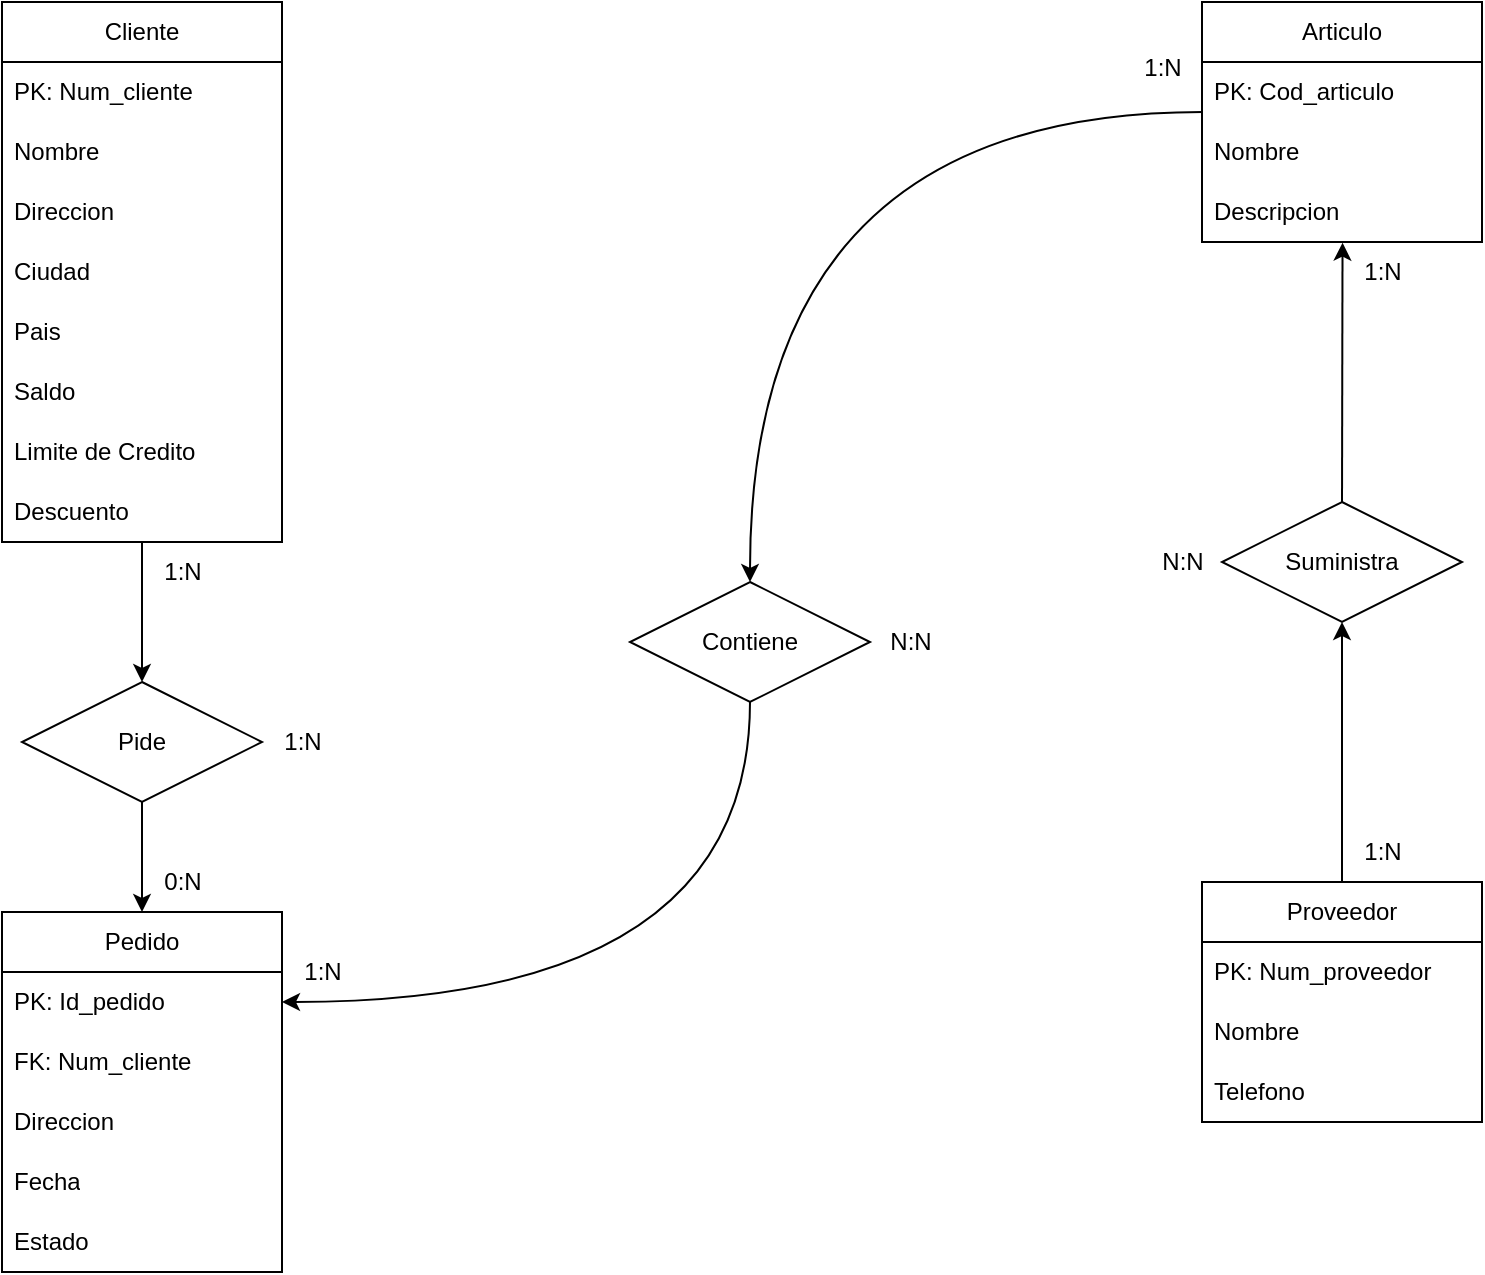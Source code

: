 <mxfile version="24.0.2" type="github">
  <diagram name="Página-1" id="kAnOpgZXaPXEC-2AFAyy">
    <mxGraphModel dx="1180" dy="745" grid="1" gridSize="10" guides="1" tooltips="1" connect="1" arrows="1" fold="1" page="1" pageScale="1" pageWidth="827" pageHeight="1169" math="0" shadow="0">
      <root>
        <mxCell id="0" />
        <mxCell id="1" parent="0" />
        <mxCell id="HW5p817uhVkBrxmgj_0z-40" style="edgeStyle=orthogonalEdgeStyle;rounded=0;orthogonalLoop=1;jettySize=auto;html=1;entryX=0.5;entryY=0;entryDx=0;entryDy=0;curved=1;" parent="1" source="HW5p817uhVkBrxmgj_0z-1" target="HW5p817uhVkBrxmgj_0z-33" edge="1">
          <mxGeometry relative="1" as="geometry" />
        </mxCell>
        <mxCell id="HW5p817uhVkBrxmgj_0z-1" value="Cliente" style="swimlane;fontStyle=0;childLayout=stackLayout;horizontal=1;startSize=30;horizontalStack=0;resizeParent=1;resizeParentMax=0;resizeLast=0;collapsible=1;marginBottom=0;whiteSpace=wrap;html=1;" parent="1" vertex="1">
          <mxGeometry x="40" y="40" width="140" height="270" as="geometry" />
        </mxCell>
        <mxCell id="HW5p817uhVkBrxmgj_0z-2" value="PK: Num_cliente" style="text;strokeColor=none;fillColor=none;align=left;verticalAlign=middle;spacingLeft=4;spacingRight=4;overflow=hidden;points=[[0,0.5],[1,0.5]];portConstraint=eastwest;rotatable=0;whiteSpace=wrap;html=1;" parent="HW5p817uhVkBrxmgj_0z-1" vertex="1">
          <mxGeometry y="30" width="140" height="30" as="geometry" />
        </mxCell>
        <mxCell id="HW5p817uhVkBrxmgj_0z-3" value="Nombre" style="text;strokeColor=none;fillColor=none;align=left;verticalAlign=middle;spacingLeft=4;spacingRight=4;overflow=hidden;points=[[0,0.5],[1,0.5]];portConstraint=eastwest;rotatable=0;whiteSpace=wrap;html=1;" parent="HW5p817uhVkBrxmgj_0z-1" vertex="1">
          <mxGeometry y="60" width="140" height="30" as="geometry" />
        </mxCell>
        <mxCell id="HW5p817uhVkBrxmgj_0z-4" value="Direccion" style="text;strokeColor=none;fillColor=none;align=left;verticalAlign=middle;spacingLeft=4;spacingRight=4;overflow=hidden;points=[[0,0.5],[1,0.5]];portConstraint=eastwest;rotatable=0;whiteSpace=wrap;html=1;" parent="HW5p817uhVkBrxmgj_0z-1" vertex="1">
          <mxGeometry y="90" width="140" height="30" as="geometry" />
        </mxCell>
        <mxCell id="HW5p817uhVkBrxmgj_0z-5" value="Ciudad" style="text;strokeColor=none;fillColor=none;align=left;verticalAlign=middle;spacingLeft=4;spacingRight=4;overflow=hidden;points=[[0,0.5],[1,0.5]];portConstraint=eastwest;rotatable=0;whiteSpace=wrap;html=1;" parent="HW5p817uhVkBrxmgj_0z-1" vertex="1">
          <mxGeometry y="120" width="140" height="30" as="geometry" />
        </mxCell>
        <mxCell id="HW5p817uhVkBrxmgj_0z-6" value="Pais" style="text;strokeColor=none;fillColor=none;align=left;verticalAlign=middle;spacingLeft=4;spacingRight=4;overflow=hidden;points=[[0,0.5],[1,0.5]];portConstraint=eastwest;rotatable=0;whiteSpace=wrap;html=1;" parent="HW5p817uhVkBrxmgj_0z-1" vertex="1">
          <mxGeometry y="150" width="140" height="30" as="geometry" />
        </mxCell>
        <mxCell id="HW5p817uhVkBrxmgj_0z-7" value="Saldo" style="text;strokeColor=none;fillColor=none;align=left;verticalAlign=middle;spacingLeft=4;spacingRight=4;overflow=hidden;points=[[0,0.5],[1,0.5]];portConstraint=eastwest;rotatable=0;whiteSpace=wrap;html=1;" parent="HW5p817uhVkBrxmgj_0z-1" vertex="1">
          <mxGeometry y="180" width="140" height="30" as="geometry" />
        </mxCell>
        <mxCell id="HW5p817uhVkBrxmgj_0z-8" value="Limite de Credito" style="text;strokeColor=none;fillColor=none;align=left;verticalAlign=middle;spacingLeft=4;spacingRight=4;overflow=hidden;points=[[0,0.5],[1,0.5]];portConstraint=eastwest;rotatable=0;whiteSpace=wrap;html=1;" parent="HW5p817uhVkBrxmgj_0z-1" vertex="1">
          <mxGeometry y="210" width="140" height="30" as="geometry" />
        </mxCell>
        <mxCell id="HW5p817uhVkBrxmgj_0z-9" value="Descuento" style="text;strokeColor=none;fillColor=none;align=left;verticalAlign=middle;spacingLeft=4;spacingRight=4;overflow=hidden;points=[[0,0.5],[1,0.5]];portConstraint=eastwest;rotatable=0;whiteSpace=wrap;html=1;" parent="HW5p817uhVkBrxmgj_0z-1" vertex="1">
          <mxGeometry y="240" width="140" height="30" as="geometry" />
        </mxCell>
        <mxCell id="HW5p817uhVkBrxmgj_0z-10" value="Articulo" style="swimlane;fontStyle=0;childLayout=stackLayout;horizontal=1;startSize=30;horizontalStack=0;resizeParent=1;resizeParentMax=0;resizeLast=0;collapsible=1;marginBottom=0;whiteSpace=wrap;html=1;" parent="1" vertex="1">
          <mxGeometry x="640" y="40" width="140" height="120" as="geometry" />
        </mxCell>
        <mxCell id="HW5p817uhVkBrxmgj_0z-11" value="PK: Cod_articulo" style="text;strokeColor=none;fillColor=none;align=left;verticalAlign=middle;spacingLeft=4;spacingRight=4;overflow=hidden;points=[[0,0.5],[1,0.5]];portConstraint=eastwest;rotatable=0;whiteSpace=wrap;html=1;" parent="HW5p817uhVkBrxmgj_0z-10" vertex="1">
          <mxGeometry y="30" width="140" height="30" as="geometry" />
        </mxCell>
        <mxCell id="HW5p817uhVkBrxmgj_0z-12" value="Nombre" style="text;strokeColor=none;fillColor=none;align=left;verticalAlign=middle;spacingLeft=4;spacingRight=4;overflow=hidden;points=[[0,0.5],[1,0.5]];portConstraint=eastwest;rotatable=0;whiteSpace=wrap;html=1;" parent="HW5p817uhVkBrxmgj_0z-10" vertex="1">
          <mxGeometry y="60" width="140" height="30" as="geometry" />
        </mxCell>
        <mxCell id="HW5p817uhVkBrxmgj_0z-13" value="Descripcion" style="text;strokeColor=none;fillColor=none;align=left;verticalAlign=middle;spacingLeft=4;spacingRight=4;overflow=hidden;points=[[0,0.5],[1,0.5]];portConstraint=eastwest;rotatable=0;whiteSpace=wrap;html=1;" parent="HW5p817uhVkBrxmgj_0z-10" vertex="1">
          <mxGeometry y="90" width="140" height="30" as="geometry" />
        </mxCell>
        <mxCell id="HW5p817uhVkBrxmgj_0z-19" value="Pedido" style="swimlane;fontStyle=0;childLayout=stackLayout;horizontal=1;startSize=30;horizontalStack=0;resizeParent=1;resizeParentMax=0;resizeLast=0;collapsible=1;marginBottom=0;whiteSpace=wrap;html=1;" parent="1" vertex="1">
          <mxGeometry x="40" y="495" width="140" height="180" as="geometry" />
        </mxCell>
        <mxCell id="HW5p817uhVkBrxmgj_0z-20" value="PK: Id_pedido" style="text;strokeColor=none;fillColor=none;align=left;verticalAlign=middle;spacingLeft=4;spacingRight=4;overflow=hidden;points=[[0,0.5],[1,0.5]];portConstraint=eastwest;rotatable=0;whiteSpace=wrap;html=1;" parent="HW5p817uhVkBrxmgj_0z-19" vertex="1">
          <mxGeometry y="30" width="140" height="30" as="geometry" />
        </mxCell>
        <mxCell id="T0v3w_GaOePdZ9kJzN_4-10" value="FK: Num_cliente" style="text;strokeColor=none;fillColor=none;align=left;verticalAlign=middle;spacingLeft=4;spacingRight=4;overflow=hidden;points=[[0,0.5],[1,0.5]];portConstraint=eastwest;rotatable=0;whiteSpace=wrap;html=1;" vertex="1" parent="HW5p817uhVkBrxmgj_0z-19">
          <mxGeometry y="60" width="140" height="30" as="geometry" />
        </mxCell>
        <mxCell id="HW5p817uhVkBrxmgj_0z-22" value="Direccion" style="text;strokeColor=none;fillColor=none;align=left;verticalAlign=middle;spacingLeft=4;spacingRight=4;overflow=hidden;points=[[0,0.5],[1,0.5]];portConstraint=eastwest;rotatable=0;whiteSpace=wrap;html=1;" parent="HW5p817uhVkBrxmgj_0z-19" vertex="1">
          <mxGeometry y="90" width="140" height="30" as="geometry" />
        </mxCell>
        <mxCell id="HW5p817uhVkBrxmgj_0z-26" value="Fecha" style="text;strokeColor=none;fillColor=none;align=left;verticalAlign=middle;spacingLeft=4;spacingRight=4;overflow=hidden;points=[[0,0.5],[1,0.5]];portConstraint=eastwest;rotatable=0;whiteSpace=wrap;html=1;" parent="HW5p817uhVkBrxmgj_0z-19" vertex="1">
          <mxGeometry y="120" width="140" height="30" as="geometry" />
        </mxCell>
        <mxCell id="HW5p817uhVkBrxmgj_0z-27" value="Estado" style="text;strokeColor=none;fillColor=none;align=left;verticalAlign=middle;spacingLeft=4;spacingRight=4;overflow=hidden;points=[[0,0.5],[1,0.5]];portConstraint=eastwest;rotatable=0;whiteSpace=wrap;html=1;" parent="HW5p817uhVkBrxmgj_0z-19" vertex="1">
          <mxGeometry y="150" width="140" height="30" as="geometry" />
        </mxCell>
        <mxCell id="HW5p817uhVkBrxmgj_0z-36" style="edgeStyle=orthogonalEdgeStyle;rounded=0;orthogonalLoop=1;jettySize=auto;html=1;exitX=0.5;exitY=0;exitDx=0;exitDy=0;entryX=0.5;entryY=1;entryDx=0;entryDy=0;curved=1;" parent="1" source="HW5p817uhVkBrxmgj_0z-28" target="HW5p817uhVkBrxmgj_0z-35" edge="1">
          <mxGeometry relative="1" as="geometry" />
        </mxCell>
        <mxCell id="HW5p817uhVkBrxmgj_0z-28" value="Proveedor" style="swimlane;fontStyle=0;childLayout=stackLayout;horizontal=1;startSize=30;horizontalStack=0;resizeParent=1;resizeParentMax=0;resizeLast=0;collapsible=1;marginBottom=0;whiteSpace=wrap;html=1;" parent="1" vertex="1">
          <mxGeometry x="640" y="480" width="140" height="120" as="geometry" />
        </mxCell>
        <mxCell id="HW5p817uhVkBrxmgj_0z-29" value="PK: Num_proveedor" style="text;strokeColor=none;fillColor=none;align=left;verticalAlign=middle;spacingLeft=4;spacingRight=4;overflow=hidden;points=[[0,0.5],[1,0.5]];portConstraint=eastwest;rotatable=0;whiteSpace=wrap;html=1;" parent="HW5p817uhVkBrxmgj_0z-28" vertex="1">
          <mxGeometry y="30" width="140" height="30" as="geometry" />
        </mxCell>
        <mxCell id="HW5p817uhVkBrxmgj_0z-30" value="Nombre" style="text;strokeColor=none;fillColor=none;align=left;verticalAlign=middle;spacingLeft=4;spacingRight=4;overflow=hidden;points=[[0,0.5],[1,0.5]];portConstraint=eastwest;rotatable=0;whiteSpace=wrap;html=1;" parent="HW5p817uhVkBrxmgj_0z-28" vertex="1">
          <mxGeometry y="60" width="140" height="30" as="geometry" />
        </mxCell>
        <mxCell id="HW5p817uhVkBrxmgj_0z-31" value="Telefono" style="text;strokeColor=none;fillColor=none;align=left;verticalAlign=middle;spacingLeft=4;spacingRight=4;overflow=hidden;points=[[0,0.5],[1,0.5]];portConstraint=eastwest;rotatable=0;whiteSpace=wrap;html=1;" parent="HW5p817uhVkBrxmgj_0z-28" vertex="1">
          <mxGeometry y="90" width="140" height="30" as="geometry" />
        </mxCell>
        <mxCell id="HW5p817uhVkBrxmgj_0z-41" style="edgeStyle=orthogonalEdgeStyle;rounded=0;orthogonalLoop=1;jettySize=auto;html=1;exitX=0.5;exitY=1;exitDx=0;exitDy=0;entryX=0.5;entryY=0;entryDx=0;entryDy=0;curved=1;" parent="1" source="HW5p817uhVkBrxmgj_0z-33" target="HW5p817uhVkBrxmgj_0z-19" edge="1">
          <mxGeometry relative="1" as="geometry" />
        </mxCell>
        <mxCell id="HW5p817uhVkBrxmgj_0z-33" value="Pide" style="shape=rhombus;perimeter=rhombusPerimeter;whiteSpace=wrap;html=1;align=center;" parent="1" vertex="1">
          <mxGeometry x="50" y="380" width="120" height="60" as="geometry" />
        </mxCell>
        <mxCell id="HW5p817uhVkBrxmgj_0z-34" value="Contiene" style="shape=rhombus;perimeter=rhombusPerimeter;whiteSpace=wrap;html=1;align=center;" parent="1" vertex="1">
          <mxGeometry x="354" y="330" width="120" height="60" as="geometry" />
        </mxCell>
        <mxCell id="HW5p817uhVkBrxmgj_0z-35" value="Suministra" style="shape=rhombus;perimeter=rhombusPerimeter;whiteSpace=wrap;html=1;align=center;" parent="1" vertex="1">
          <mxGeometry x="650" y="290" width="120" height="60" as="geometry" />
        </mxCell>
        <mxCell id="HW5p817uhVkBrxmgj_0z-37" style="edgeStyle=orthogonalEdgeStyle;rounded=0;orthogonalLoop=1;jettySize=auto;html=1;exitX=0.5;exitY=0;exitDx=0;exitDy=0;entryX=0.502;entryY=1.011;entryDx=0;entryDy=0;entryPerimeter=0;curved=1;" parent="1" source="HW5p817uhVkBrxmgj_0z-35" target="HW5p817uhVkBrxmgj_0z-13" edge="1">
          <mxGeometry relative="1" as="geometry" />
        </mxCell>
        <mxCell id="HW5p817uhVkBrxmgj_0z-38" style="edgeStyle=orthogonalEdgeStyle;rounded=0;orthogonalLoop=1;jettySize=auto;html=1;exitX=0.002;exitY=0.833;exitDx=0;exitDy=0;entryX=0.5;entryY=0;entryDx=0;entryDy=0;curved=1;exitPerimeter=0;" parent="1" source="HW5p817uhVkBrxmgj_0z-11" target="HW5p817uhVkBrxmgj_0z-34" edge="1">
          <mxGeometry relative="1" as="geometry" />
        </mxCell>
        <mxCell id="HW5p817uhVkBrxmgj_0z-43" style="edgeStyle=orthogonalEdgeStyle;rounded=0;orthogonalLoop=1;jettySize=auto;html=1;exitX=0.5;exitY=1;exitDx=0;exitDy=0;entryX=1;entryY=0.5;entryDx=0;entryDy=0;curved=1;" parent="1" source="HW5p817uhVkBrxmgj_0z-34" target="HW5p817uhVkBrxmgj_0z-20" edge="1">
          <mxGeometry relative="1" as="geometry" />
        </mxCell>
        <mxCell id="T0v3w_GaOePdZ9kJzN_4-1" value="1:N" style="text;html=1;align=center;verticalAlign=middle;resizable=0;points=[];autosize=1;strokeColor=none;fillColor=none;" vertex="1" parent="1">
          <mxGeometry x="110" y="310" width="40" height="30" as="geometry" />
        </mxCell>
        <mxCell id="T0v3w_GaOePdZ9kJzN_4-2" value="1:N" style="text;html=1;align=center;verticalAlign=middle;resizable=0;points=[];autosize=1;strokeColor=none;fillColor=none;" vertex="1" parent="1">
          <mxGeometry x="170" y="395" width="40" height="30" as="geometry" />
        </mxCell>
        <mxCell id="T0v3w_GaOePdZ9kJzN_4-3" value="0:N" style="text;html=1;align=center;verticalAlign=middle;resizable=0;points=[];autosize=1;strokeColor=none;fillColor=none;" vertex="1" parent="1">
          <mxGeometry x="110" y="465" width="40" height="30" as="geometry" />
        </mxCell>
        <mxCell id="T0v3w_GaOePdZ9kJzN_4-4" value="N:N" style="text;html=1;align=center;verticalAlign=middle;resizable=0;points=[];autosize=1;strokeColor=none;fillColor=none;" vertex="1" parent="1">
          <mxGeometry x="474" y="345" width="40" height="30" as="geometry" />
        </mxCell>
        <mxCell id="T0v3w_GaOePdZ9kJzN_4-5" value="1:N" style="text;html=1;align=center;verticalAlign=middle;resizable=0;points=[];autosize=1;strokeColor=none;fillColor=none;" vertex="1" parent="1">
          <mxGeometry x="180" y="510" width="40" height="30" as="geometry" />
        </mxCell>
        <mxCell id="T0v3w_GaOePdZ9kJzN_4-6" value="1:N" style="text;html=1;align=center;verticalAlign=middle;resizable=0;points=[];autosize=1;strokeColor=none;fillColor=none;" vertex="1" parent="1">
          <mxGeometry x="600" y="58" width="40" height="30" as="geometry" />
        </mxCell>
        <mxCell id="T0v3w_GaOePdZ9kJzN_4-7" value="1:N" style="text;html=1;align=center;verticalAlign=middle;resizable=0;points=[];autosize=1;strokeColor=none;fillColor=none;" vertex="1" parent="1">
          <mxGeometry x="710" y="160" width="40" height="30" as="geometry" />
        </mxCell>
        <mxCell id="T0v3w_GaOePdZ9kJzN_4-8" value="1:N" style="text;html=1;align=center;verticalAlign=middle;resizable=0;points=[];autosize=1;strokeColor=none;fillColor=none;" vertex="1" parent="1">
          <mxGeometry x="710" y="450" width="40" height="30" as="geometry" />
        </mxCell>
        <mxCell id="T0v3w_GaOePdZ9kJzN_4-9" value="N:N" style="text;html=1;align=center;verticalAlign=middle;resizable=0;points=[];autosize=1;strokeColor=none;fillColor=none;" vertex="1" parent="1">
          <mxGeometry x="610" y="305" width="40" height="30" as="geometry" />
        </mxCell>
      </root>
    </mxGraphModel>
  </diagram>
</mxfile>
